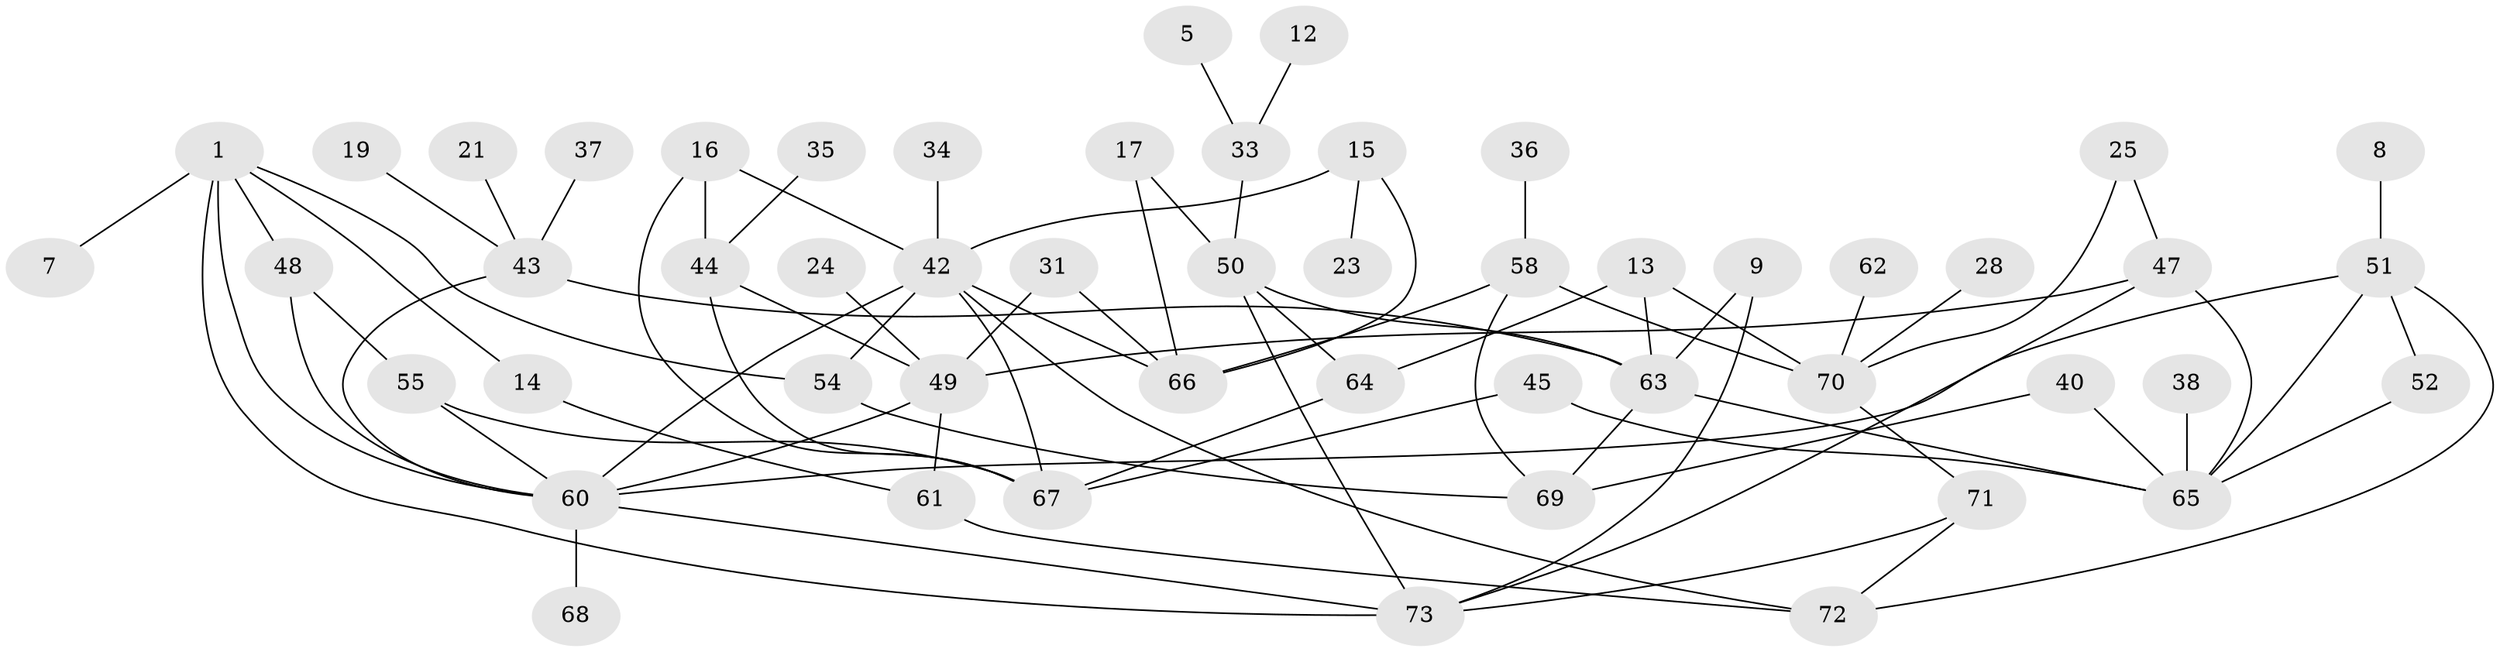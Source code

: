 // original degree distribution, {2: 0.2827586206896552, 3: 0.20689655172413793, 4: 0.11724137931034483, 1: 0.2206896551724138, 5: 0.041379310344827586, 0: 0.12413793103448276, 6: 0.006896551724137931}
// Generated by graph-tools (version 1.1) at 2025/49/03/09/25 03:49:14]
// undirected, 52 vertices, 81 edges
graph export_dot {
graph [start="1"]
  node [color=gray90,style=filled];
  1;
  5;
  7;
  8;
  9;
  12;
  13;
  14;
  15;
  16;
  17;
  19;
  21;
  23;
  24;
  25;
  28;
  31;
  33;
  34;
  35;
  36;
  37;
  38;
  40;
  42;
  43;
  44;
  45;
  47;
  48;
  49;
  50;
  51;
  52;
  54;
  55;
  58;
  60;
  61;
  62;
  63;
  64;
  65;
  66;
  67;
  68;
  69;
  70;
  71;
  72;
  73;
  1 -- 7 [weight=1.0];
  1 -- 14 [weight=1.0];
  1 -- 48 [weight=1.0];
  1 -- 54 [weight=1.0];
  1 -- 60 [weight=1.0];
  1 -- 73 [weight=1.0];
  5 -- 33 [weight=1.0];
  8 -- 51 [weight=1.0];
  9 -- 63 [weight=1.0];
  9 -- 73 [weight=1.0];
  12 -- 33 [weight=1.0];
  13 -- 63 [weight=1.0];
  13 -- 64 [weight=1.0];
  13 -- 70 [weight=1.0];
  14 -- 61 [weight=1.0];
  15 -- 23 [weight=1.0];
  15 -- 42 [weight=1.0];
  15 -- 66 [weight=1.0];
  16 -- 42 [weight=1.0];
  16 -- 44 [weight=1.0];
  16 -- 67 [weight=1.0];
  17 -- 50 [weight=1.0];
  17 -- 66 [weight=1.0];
  19 -- 43 [weight=1.0];
  21 -- 43 [weight=1.0];
  24 -- 49 [weight=1.0];
  25 -- 47 [weight=1.0];
  25 -- 70 [weight=1.0];
  28 -- 70 [weight=1.0];
  31 -- 49 [weight=1.0];
  31 -- 66 [weight=1.0];
  33 -- 50 [weight=1.0];
  34 -- 42 [weight=1.0];
  35 -- 44 [weight=1.0];
  36 -- 58 [weight=1.0];
  37 -- 43 [weight=1.0];
  38 -- 65 [weight=1.0];
  40 -- 65 [weight=1.0];
  40 -- 69 [weight=1.0];
  42 -- 54 [weight=1.0];
  42 -- 60 [weight=1.0];
  42 -- 66 [weight=1.0];
  42 -- 67 [weight=1.0];
  42 -- 72 [weight=1.0];
  43 -- 60 [weight=1.0];
  43 -- 63 [weight=1.0];
  44 -- 49 [weight=1.0];
  44 -- 67 [weight=1.0];
  45 -- 65 [weight=1.0];
  45 -- 67 [weight=1.0];
  47 -- 49 [weight=1.0];
  47 -- 65 [weight=1.0];
  47 -- 73 [weight=1.0];
  48 -- 55 [weight=1.0];
  48 -- 60 [weight=1.0];
  49 -- 60 [weight=1.0];
  49 -- 61 [weight=2.0];
  50 -- 63 [weight=1.0];
  50 -- 64 [weight=1.0];
  50 -- 73 [weight=1.0];
  51 -- 52 [weight=1.0];
  51 -- 60 [weight=1.0];
  51 -- 65 [weight=1.0];
  51 -- 72 [weight=1.0];
  52 -- 65 [weight=1.0];
  54 -- 69 [weight=1.0];
  55 -- 60 [weight=1.0];
  55 -- 67 [weight=1.0];
  58 -- 66 [weight=1.0];
  58 -- 69 [weight=1.0];
  58 -- 70 [weight=1.0];
  60 -- 68 [weight=1.0];
  60 -- 73 [weight=1.0];
  61 -- 72 [weight=1.0];
  62 -- 70 [weight=1.0];
  63 -- 65 [weight=1.0];
  63 -- 69 [weight=1.0];
  64 -- 67 [weight=1.0];
  70 -- 71 [weight=1.0];
  71 -- 72 [weight=1.0];
  71 -- 73 [weight=1.0];
}
